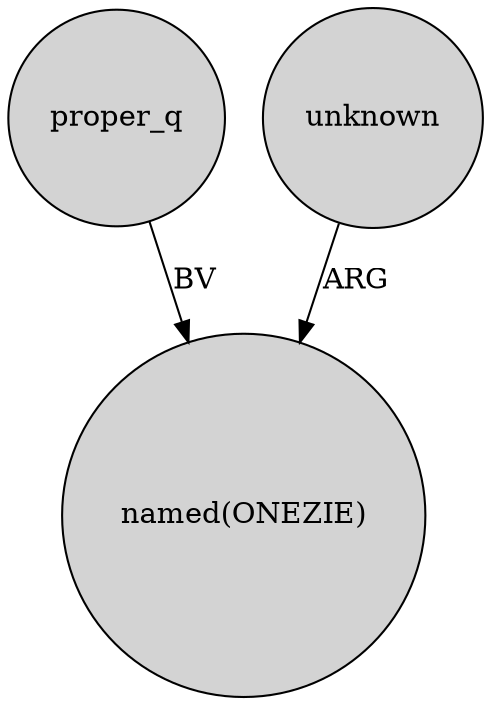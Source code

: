 digraph {
	node [shape=circle style=filled]
	proper_q -> "named(ONEZIE)" [label=BV]
	unknown -> "named(ONEZIE)" [label=ARG]
}
